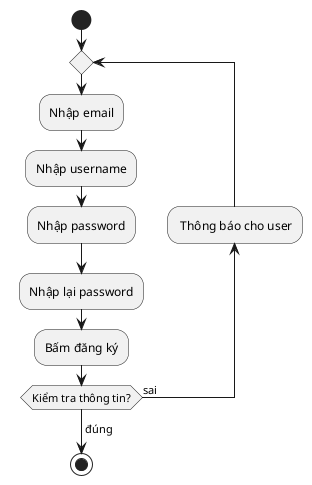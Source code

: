@startuml DangKy
start
repeat
:Nhập email;
:Nhập username;
:Nhập password;
:Nhập lại password;
:Bấm đăng ký;
backward: Thông báo cho user;
repeat while (Kiểm tra thông tin?) is (sai)
->đúng;
stop
@enduml